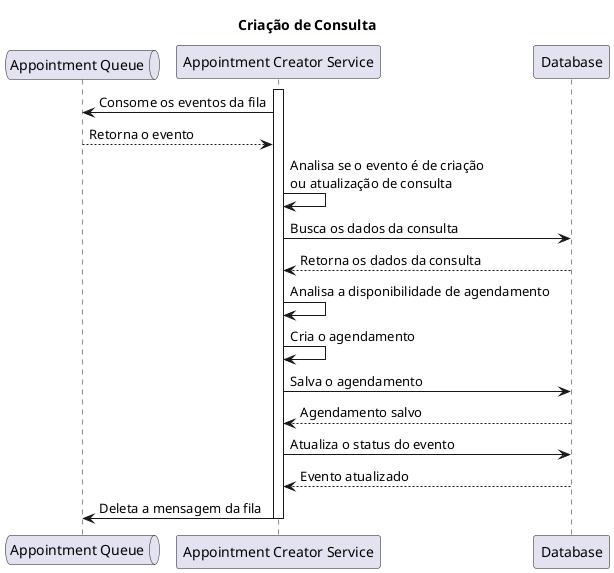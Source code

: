 @startuml create_appointment

title Criação de Consulta

queue "Appointment Queue" as queue
participant "Appointment Creator Service" as appointment_service
participant "Database" as database

activate appointment_service
queue <- appointment_service : Consome os eventos da fila
queue --> appointment_service : Retorna o evento
appointment_service -> appointment_service : Analisa se o evento é de criação\nou atualização de consulta
appointment_service -> database : Busca os dados da consulta
database --> appointment_service : Retorna os dados da consulta
appointment_service -> appointment_service : Analisa a disponibilidade de agendamento
appointment_service -> appointment_service : Cria o agendamento
appointment_service -> database : Salva o agendamento
database --> appointment_service : Agendamento salvo
appointment_service -> database : Atualiza o status do evento
database --> appointment_service : Evento atualizado
appointment_service -> queue : Deleta a mensagem da fila
deactivate appointment_service

@enduml